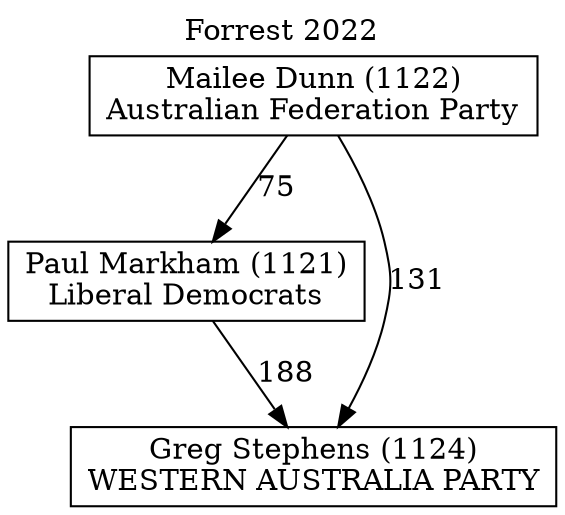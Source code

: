 // House preference flow
digraph "Greg Stephens (1124)_Forrest_2022" {
	graph [label="Forrest 2022" labelloc=t mclimit=10]
	node [shape=box]
	"Paul Markham (1121)" [label="Paul Markham (1121)
Liberal Democrats"]
	"Greg Stephens (1124)" [label="Greg Stephens (1124)
WESTERN AUSTRALIA PARTY"]
	"Mailee Dunn (1122)" [label="Mailee Dunn (1122)
Australian Federation Party"]
	"Paul Markham (1121)" -> "Greg Stephens (1124)" [label=188]
	"Mailee Dunn (1122)" -> "Greg Stephens (1124)" [label=131]
	"Mailee Dunn (1122)" -> "Paul Markham (1121)" [label=75]
}

